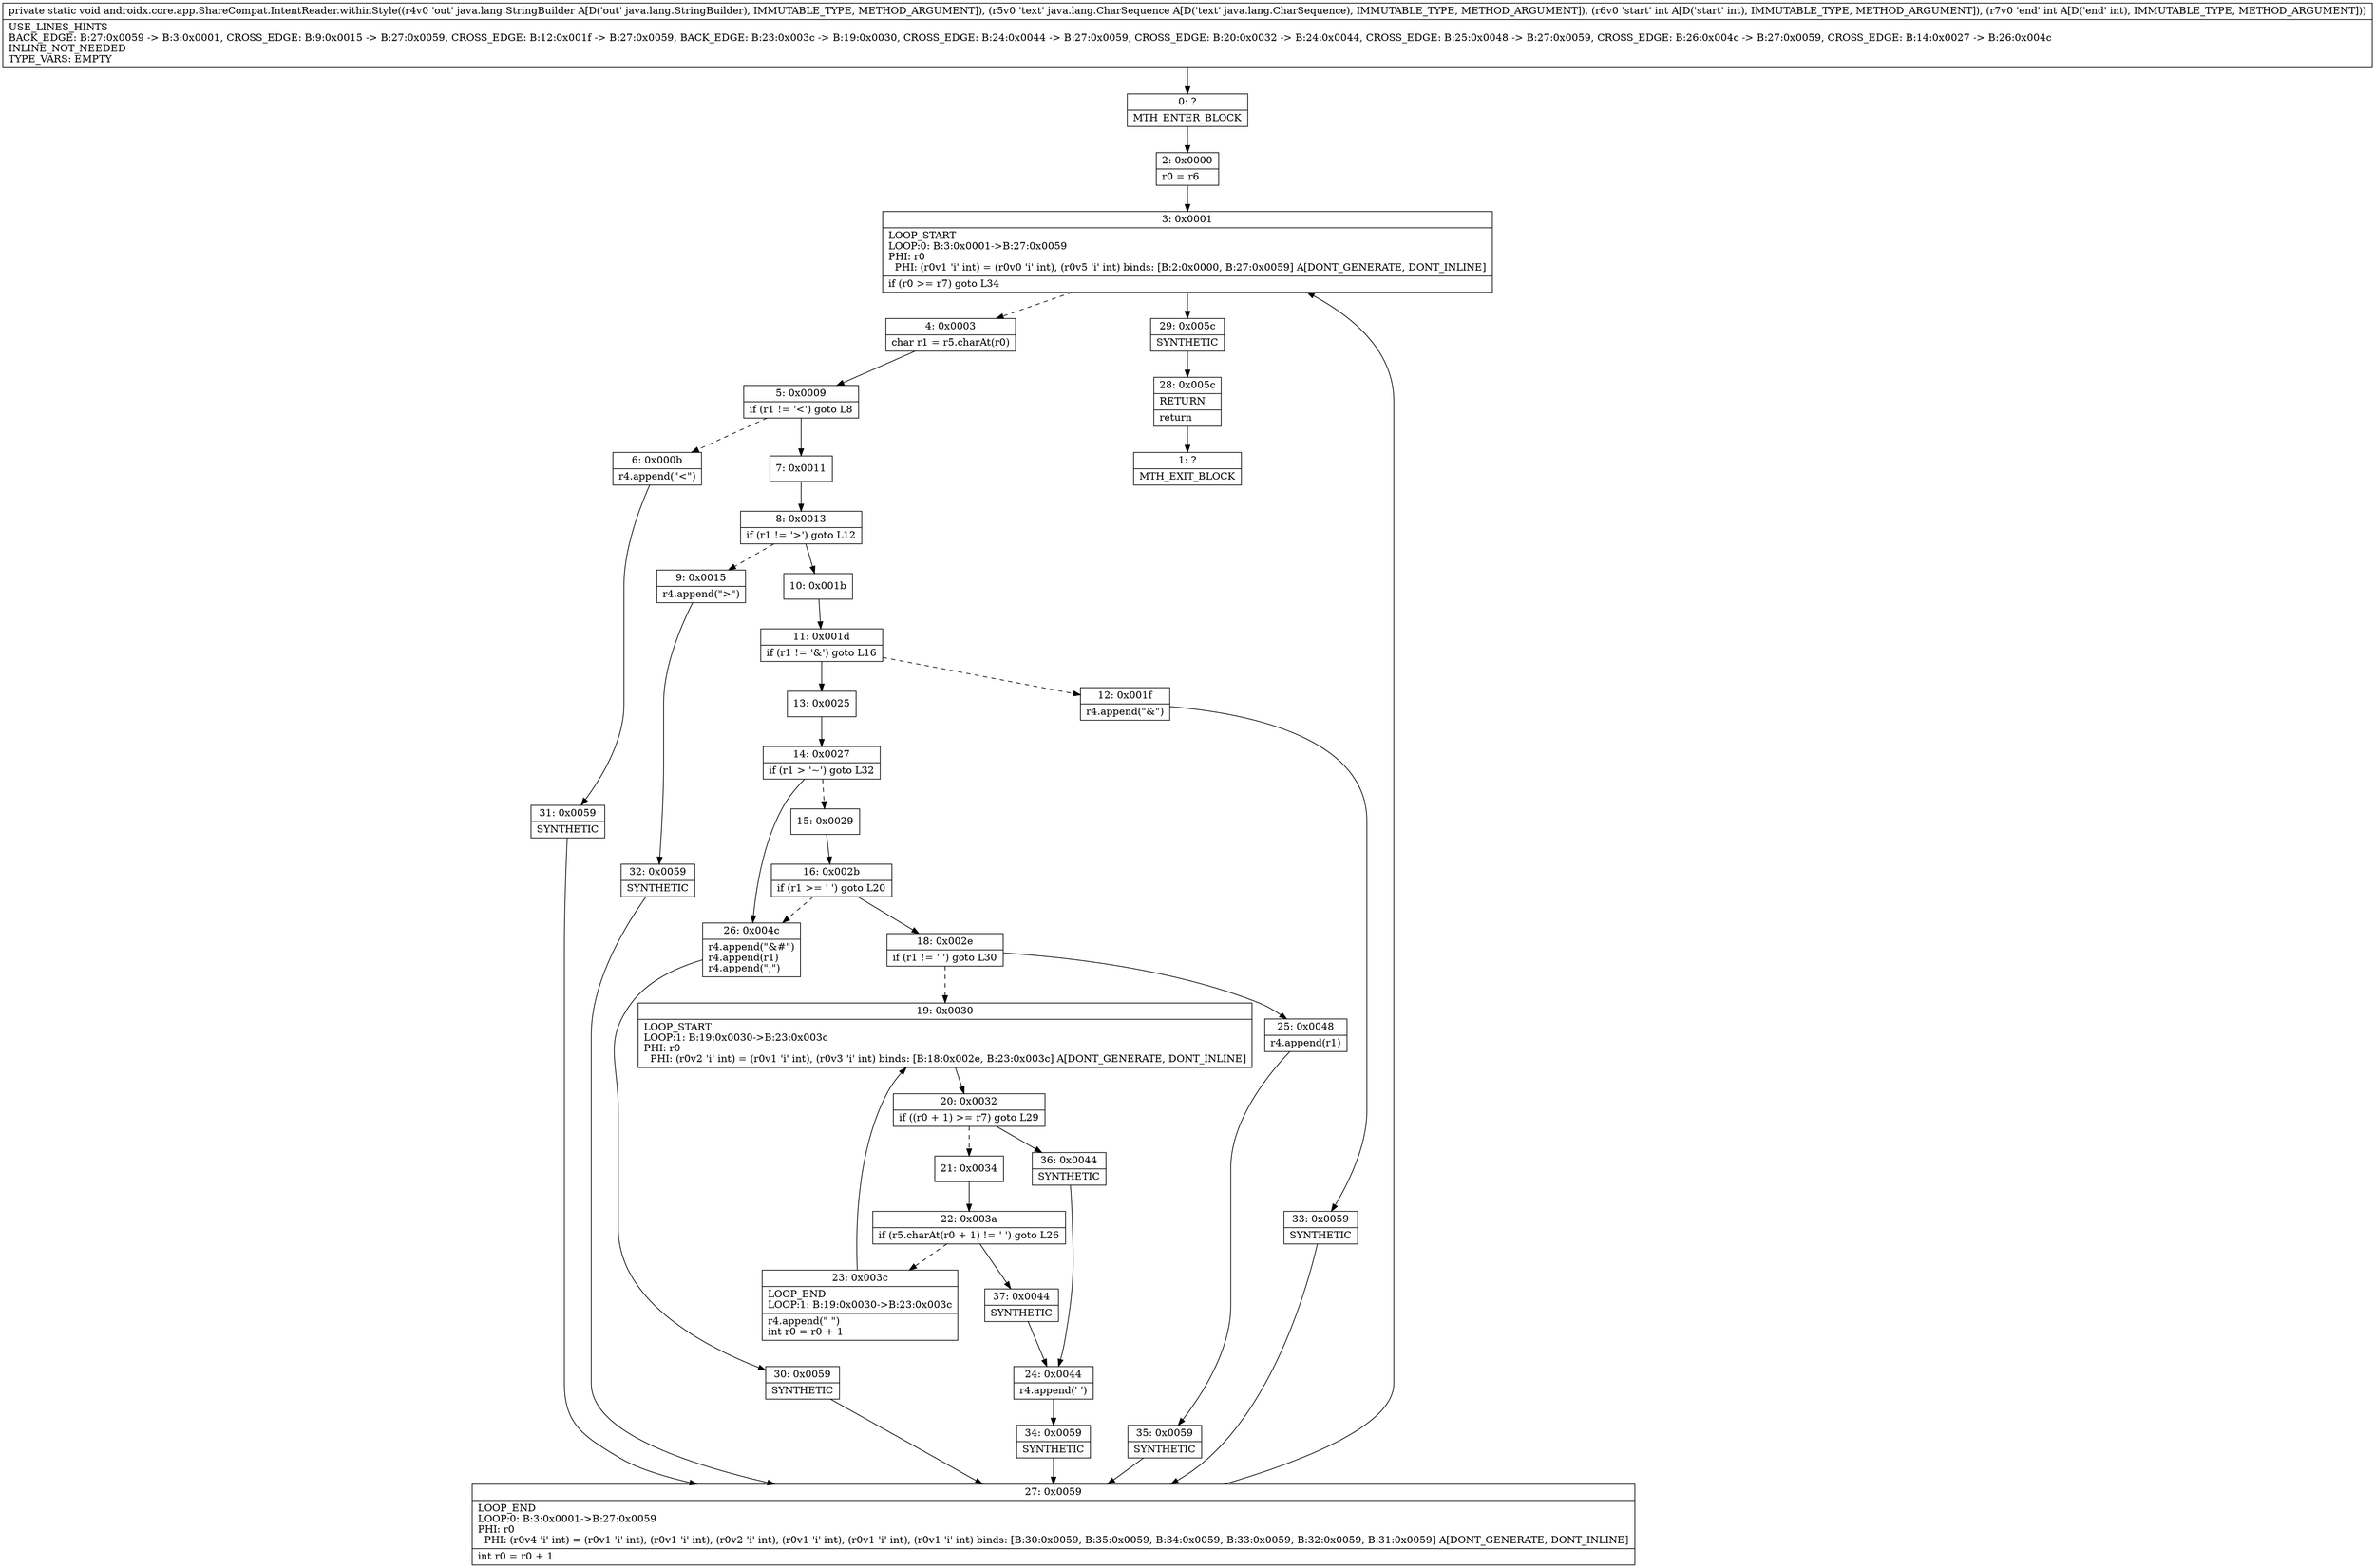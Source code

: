 digraph "CFG forandroidx.core.app.ShareCompat.IntentReader.withinStyle(Ljava\/lang\/StringBuilder;Ljava\/lang\/CharSequence;II)V" {
Node_0 [shape=record,label="{0\:\ ?|MTH_ENTER_BLOCK\l}"];
Node_2 [shape=record,label="{2\:\ 0x0000|r0 = r6\l}"];
Node_3 [shape=record,label="{3\:\ 0x0001|LOOP_START\lLOOP:0: B:3:0x0001\-\>B:27:0x0059\lPHI: r0 \l  PHI: (r0v1 'i' int) = (r0v0 'i' int), (r0v5 'i' int) binds: [B:2:0x0000, B:27:0x0059] A[DONT_GENERATE, DONT_INLINE]\l|if (r0 \>= r7) goto L34\l}"];
Node_4 [shape=record,label="{4\:\ 0x0003|char r1 = r5.charAt(r0)\l}"];
Node_5 [shape=record,label="{5\:\ 0x0009|if (r1 != '\<') goto L8\l}"];
Node_6 [shape=record,label="{6\:\ 0x000b|r4.append(\"&lt;\")\l}"];
Node_31 [shape=record,label="{31\:\ 0x0059|SYNTHETIC\l}"];
Node_27 [shape=record,label="{27\:\ 0x0059|LOOP_END\lLOOP:0: B:3:0x0001\-\>B:27:0x0059\lPHI: r0 \l  PHI: (r0v4 'i' int) = (r0v1 'i' int), (r0v1 'i' int), (r0v2 'i' int), (r0v1 'i' int), (r0v1 'i' int), (r0v1 'i' int) binds: [B:30:0x0059, B:35:0x0059, B:34:0x0059, B:33:0x0059, B:32:0x0059, B:31:0x0059] A[DONT_GENERATE, DONT_INLINE]\l|int r0 = r0 + 1\l}"];
Node_7 [shape=record,label="{7\:\ 0x0011}"];
Node_8 [shape=record,label="{8\:\ 0x0013|if (r1 != '\>') goto L12\l}"];
Node_9 [shape=record,label="{9\:\ 0x0015|r4.append(\"&gt;\")\l}"];
Node_32 [shape=record,label="{32\:\ 0x0059|SYNTHETIC\l}"];
Node_10 [shape=record,label="{10\:\ 0x001b}"];
Node_11 [shape=record,label="{11\:\ 0x001d|if (r1 != '&') goto L16\l}"];
Node_12 [shape=record,label="{12\:\ 0x001f|r4.append(\"&amp;\")\l}"];
Node_33 [shape=record,label="{33\:\ 0x0059|SYNTHETIC\l}"];
Node_13 [shape=record,label="{13\:\ 0x0025}"];
Node_14 [shape=record,label="{14\:\ 0x0027|if (r1 \> '~') goto L32\l}"];
Node_15 [shape=record,label="{15\:\ 0x0029}"];
Node_16 [shape=record,label="{16\:\ 0x002b|if (r1 \>= ' ') goto L20\l}"];
Node_18 [shape=record,label="{18\:\ 0x002e|if (r1 != ' ') goto L30\l}"];
Node_19 [shape=record,label="{19\:\ 0x0030|LOOP_START\lLOOP:1: B:19:0x0030\-\>B:23:0x003c\lPHI: r0 \l  PHI: (r0v2 'i' int) = (r0v1 'i' int), (r0v3 'i' int) binds: [B:18:0x002e, B:23:0x003c] A[DONT_GENERATE, DONT_INLINE]\l}"];
Node_20 [shape=record,label="{20\:\ 0x0032|if ((r0 + 1) \>= r7) goto L29\l}"];
Node_21 [shape=record,label="{21\:\ 0x0034}"];
Node_22 [shape=record,label="{22\:\ 0x003a|if (r5.charAt(r0 + 1) != ' ') goto L26\l}"];
Node_23 [shape=record,label="{23\:\ 0x003c|LOOP_END\lLOOP:1: B:19:0x0030\-\>B:23:0x003c\l|r4.append(\"&nbsp;\")\lint r0 = r0 + 1\l}"];
Node_37 [shape=record,label="{37\:\ 0x0044|SYNTHETIC\l}"];
Node_24 [shape=record,label="{24\:\ 0x0044|r4.append(' ')\l}"];
Node_34 [shape=record,label="{34\:\ 0x0059|SYNTHETIC\l}"];
Node_36 [shape=record,label="{36\:\ 0x0044|SYNTHETIC\l}"];
Node_25 [shape=record,label="{25\:\ 0x0048|r4.append(r1)\l}"];
Node_35 [shape=record,label="{35\:\ 0x0059|SYNTHETIC\l}"];
Node_26 [shape=record,label="{26\:\ 0x004c|r4.append(\"&#\")\lr4.append(r1)\lr4.append(\";\")\l}"];
Node_30 [shape=record,label="{30\:\ 0x0059|SYNTHETIC\l}"];
Node_29 [shape=record,label="{29\:\ 0x005c|SYNTHETIC\l}"];
Node_28 [shape=record,label="{28\:\ 0x005c|RETURN\l|return\l}"];
Node_1 [shape=record,label="{1\:\ ?|MTH_EXIT_BLOCK\l}"];
MethodNode[shape=record,label="{private static void androidx.core.app.ShareCompat.IntentReader.withinStyle((r4v0 'out' java.lang.StringBuilder A[D('out' java.lang.StringBuilder), IMMUTABLE_TYPE, METHOD_ARGUMENT]), (r5v0 'text' java.lang.CharSequence A[D('text' java.lang.CharSequence), IMMUTABLE_TYPE, METHOD_ARGUMENT]), (r6v0 'start' int A[D('start' int), IMMUTABLE_TYPE, METHOD_ARGUMENT]), (r7v0 'end' int A[D('end' int), IMMUTABLE_TYPE, METHOD_ARGUMENT]))  | USE_LINES_HINTS\lBACK_EDGE: B:27:0x0059 \-\> B:3:0x0001, CROSS_EDGE: B:9:0x0015 \-\> B:27:0x0059, CROSS_EDGE: B:12:0x001f \-\> B:27:0x0059, BACK_EDGE: B:23:0x003c \-\> B:19:0x0030, CROSS_EDGE: B:24:0x0044 \-\> B:27:0x0059, CROSS_EDGE: B:20:0x0032 \-\> B:24:0x0044, CROSS_EDGE: B:25:0x0048 \-\> B:27:0x0059, CROSS_EDGE: B:26:0x004c \-\> B:27:0x0059, CROSS_EDGE: B:14:0x0027 \-\> B:26:0x004c\lINLINE_NOT_NEEDED\lTYPE_VARS: EMPTY\l}"];
MethodNode -> Node_0;Node_0 -> Node_2;
Node_2 -> Node_3;
Node_3 -> Node_4[style=dashed];
Node_3 -> Node_29;
Node_4 -> Node_5;
Node_5 -> Node_6[style=dashed];
Node_5 -> Node_7;
Node_6 -> Node_31;
Node_31 -> Node_27;
Node_27 -> Node_3;
Node_7 -> Node_8;
Node_8 -> Node_9[style=dashed];
Node_8 -> Node_10;
Node_9 -> Node_32;
Node_32 -> Node_27;
Node_10 -> Node_11;
Node_11 -> Node_12[style=dashed];
Node_11 -> Node_13;
Node_12 -> Node_33;
Node_33 -> Node_27;
Node_13 -> Node_14;
Node_14 -> Node_15[style=dashed];
Node_14 -> Node_26;
Node_15 -> Node_16;
Node_16 -> Node_18;
Node_16 -> Node_26[style=dashed];
Node_18 -> Node_19[style=dashed];
Node_18 -> Node_25;
Node_19 -> Node_20;
Node_20 -> Node_21[style=dashed];
Node_20 -> Node_36;
Node_21 -> Node_22;
Node_22 -> Node_23[style=dashed];
Node_22 -> Node_37;
Node_23 -> Node_19;
Node_37 -> Node_24;
Node_24 -> Node_34;
Node_34 -> Node_27;
Node_36 -> Node_24;
Node_25 -> Node_35;
Node_35 -> Node_27;
Node_26 -> Node_30;
Node_30 -> Node_27;
Node_29 -> Node_28;
Node_28 -> Node_1;
}

